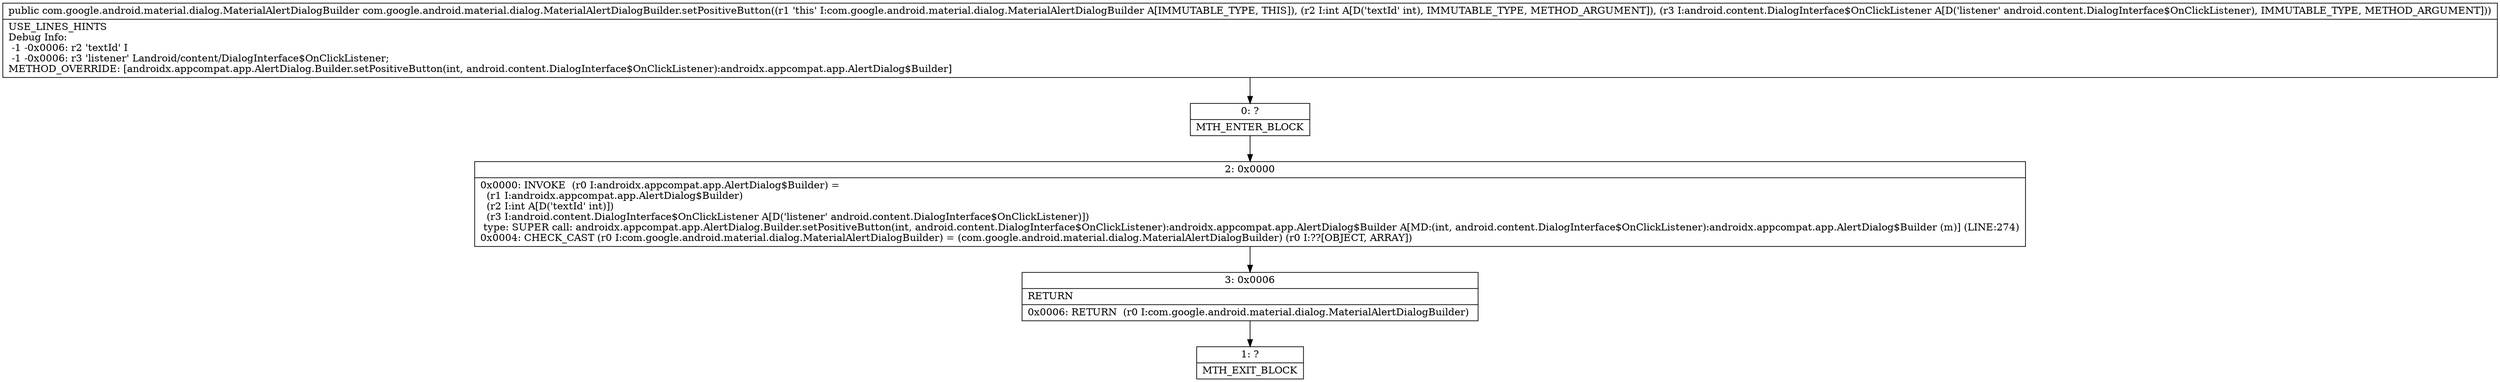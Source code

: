 digraph "CFG forcom.google.android.material.dialog.MaterialAlertDialogBuilder.setPositiveButton(ILandroid\/content\/DialogInterface$OnClickListener;)Lcom\/google\/android\/material\/dialog\/MaterialAlertDialogBuilder;" {
Node_0 [shape=record,label="{0\:\ ?|MTH_ENTER_BLOCK\l}"];
Node_2 [shape=record,label="{2\:\ 0x0000|0x0000: INVOKE  (r0 I:androidx.appcompat.app.AlertDialog$Builder) = \l  (r1 I:androidx.appcompat.app.AlertDialog$Builder)\l  (r2 I:int A[D('textId' int)])\l  (r3 I:android.content.DialogInterface$OnClickListener A[D('listener' android.content.DialogInterface$OnClickListener)])\l type: SUPER call: androidx.appcompat.app.AlertDialog.Builder.setPositiveButton(int, android.content.DialogInterface$OnClickListener):androidx.appcompat.app.AlertDialog$Builder A[MD:(int, android.content.DialogInterface$OnClickListener):androidx.appcompat.app.AlertDialog$Builder (m)] (LINE:274)\l0x0004: CHECK_CAST (r0 I:com.google.android.material.dialog.MaterialAlertDialogBuilder) = (com.google.android.material.dialog.MaterialAlertDialogBuilder) (r0 I:??[OBJECT, ARRAY]) \l}"];
Node_3 [shape=record,label="{3\:\ 0x0006|RETURN\l|0x0006: RETURN  (r0 I:com.google.android.material.dialog.MaterialAlertDialogBuilder) \l}"];
Node_1 [shape=record,label="{1\:\ ?|MTH_EXIT_BLOCK\l}"];
MethodNode[shape=record,label="{public com.google.android.material.dialog.MaterialAlertDialogBuilder com.google.android.material.dialog.MaterialAlertDialogBuilder.setPositiveButton((r1 'this' I:com.google.android.material.dialog.MaterialAlertDialogBuilder A[IMMUTABLE_TYPE, THIS]), (r2 I:int A[D('textId' int), IMMUTABLE_TYPE, METHOD_ARGUMENT]), (r3 I:android.content.DialogInterface$OnClickListener A[D('listener' android.content.DialogInterface$OnClickListener), IMMUTABLE_TYPE, METHOD_ARGUMENT]))  | USE_LINES_HINTS\lDebug Info:\l  \-1 \-0x0006: r2 'textId' I\l  \-1 \-0x0006: r3 'listener' Landroid\/content\/DialogInterface$OnClickListener;\lMETHOD_OVERRIDE: [androidx.appcompat.app.AlertDialog.Builder.setPositiveButton(int, android.content.DialogInterface$OnClickListener):androidx.appcompat.app.AlertDialog$Builder]\l}"];
MethodNode -> Node_0;Node_0 -> Node_2;
Node_2 -> Node_3;
Node_3 -> Node_1;
}

